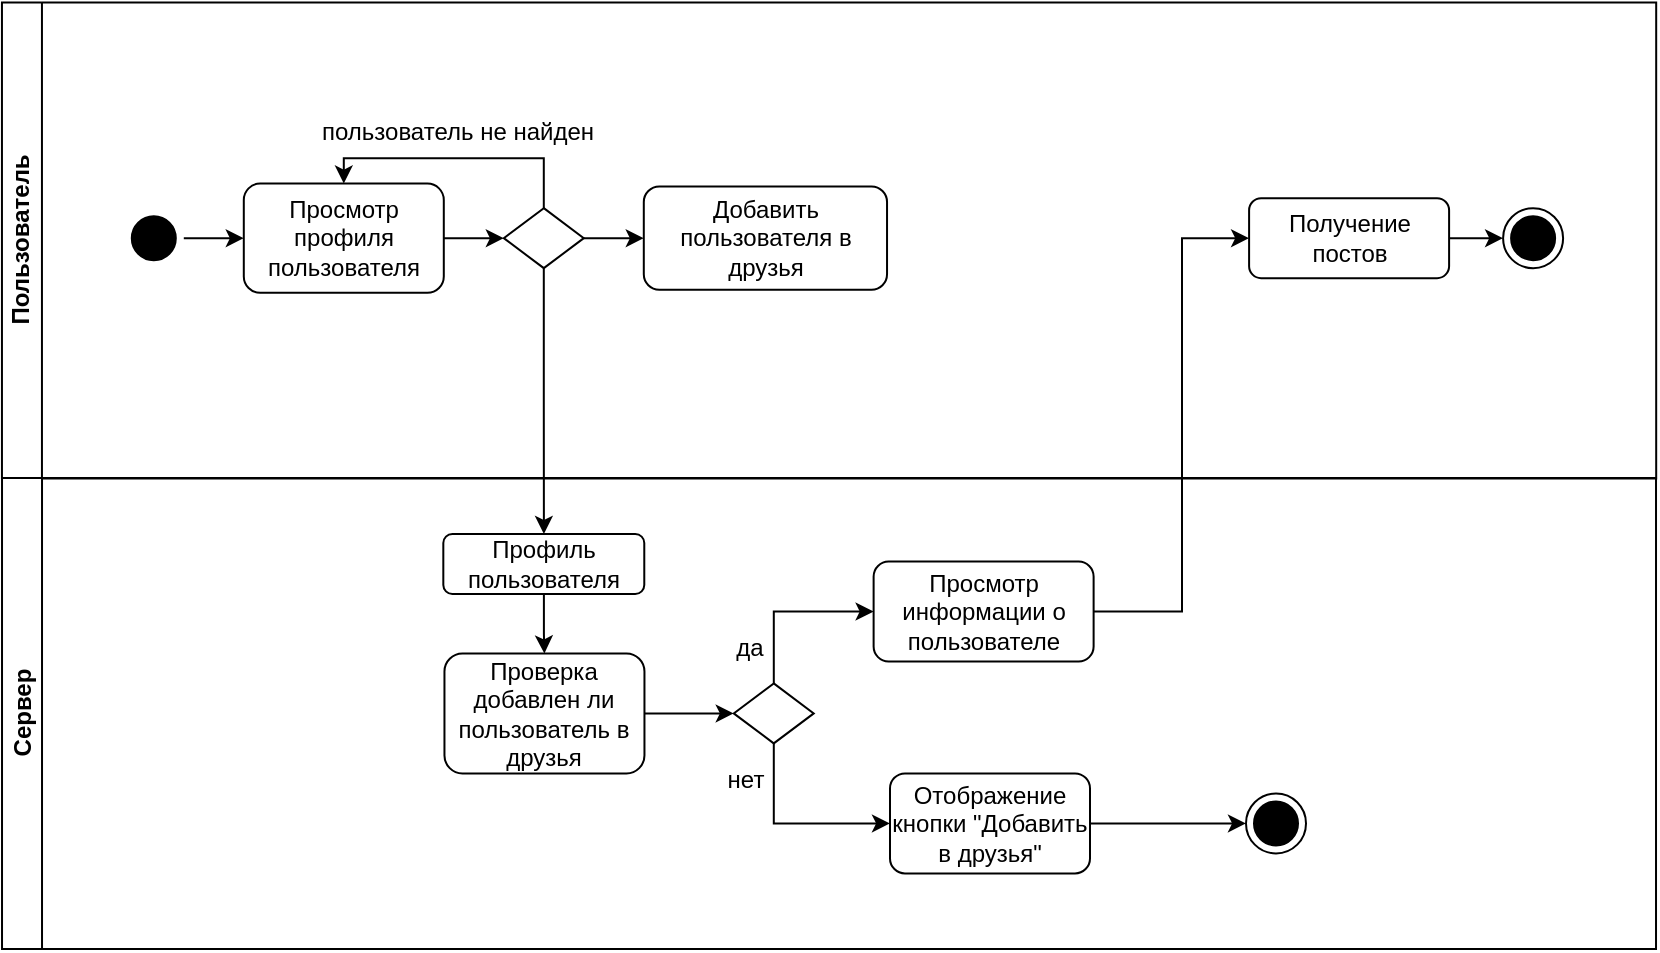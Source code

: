 <mxfile version="22.1.7" type="device" pages="2">
  <diagram name="Диаграмма деятельности" id="0783ab3e-0a74-02c8-0abd-f7b4e66b4bec">
    <mxGraphModel dx="1294" dy="517" grid="0" gridSize="10" guides="1" tooltips="1" connect="1" arrows="1" fold="1" page="0" pageScale="1" pageWidth="850" pageHeight="1100" background="none" math="0" shadow="0">
      <root>
        <mxCell id="0" />
        <mxCell id="1" parent="0" />
        <mxCell id="z9uXh1xA86YdtKLNnE2--1" value="Пользователь" style="swimlane;html=1;startSize=20;rotation=-90;" parent="1" vertex="1">
          <mxGeometry x="474.52" y="-53.3" width="238.03" height="827.12" as="geometry" />
        </mxCell>
        <mxCell id="z9uXh1xA86YdtKLNnE2--36" style="edgeStyle=orthogonalEdgeStyle;rounded=0;orthogonalLoop=1;jettySize=auto;html=1;" parent="z9uXh1xA86YdtKLNnE2--1" source="z9uXh1xA86YdtKLNnE2--32" target="z9uXh1xA86YdtKLNnE2--33" edge="1">
          <mxGeometry relative="1" as="geometry" />
        </mxCell>
        <mxCell id="z9uXh1xA86YdtKLNnE2--32" value="Просмотр профиля пользователя" style="rounded=1;whiteSpace=wrap;html=1;" parent="z9uXh1xA86YdtKLNnE2--1" vertex="1">
          <mxGeometry x="-173.62" y="385.07" width="100" height="54.62" as="geometry" />
        </mxCell>
        <mxCell id="z9uXh1xA86YdtKLNnE2--38" style="edgeStyle=orthogonalEdgeStyle;rounded=0;orthogonalLoop=1;jettySize=auto;html=1;entryX=0.5;entryY=0;entryDx=0;entryDy=0;" parent="z9uXh1xA86YdtKLNnE2--1" source="z9uXh1xA86YdtKLNnE2--33" target="z9uXh1xA86YdtKLNnE2--32" edge="1">
          <mxGeometry relative="1" as="geometry">
            <Array as="points">
              <mxPoint x="-23.62" y="372.38" />
              <mxPoint x="-123.62" y="372.38" />
            </Array>
          </mxGeometry>
        </mxCell>
        <mxCell id="z9uXh1xA86YdtKLNnE2--41" style="edgeStyle=orthogonalEdgeStyle;rounded=0;orthogonalLoop=1;jettySize=auto;html=1;" parent="z9uXh1xA86YdtKLNnE2--1" source="z9uXh1xA86YdtKLNnE2--33" target="z9uXh1xA86YdtKLNnE2--35" edge="1">
          <mxGeometry relative="1" as="geometry" />
        </mxCell>
        <mxCell id="z9uXh1xA86YdtKLNnE2--35" value="Добавить пользователя в друзья" style="rounded=1;whiteSpace=wrap;html=1;" parent="z9uXh1xA86YdtKLNnE2--1" vertex="1">
          <mxGeometry x="26.38" y="386.57" width="121.62" height="51.62" as="geometry" />
        </mxCell>
        <mxCell id="z9uXh1xA86YdtKLNnE2--39" value="пользователь не найден" style="text;html=1;strokeColor=none;fillColor=none;align=center;verticalAlign=middle;whiteSpace=wrap;rounded=0;" parent="z9uXh1xA86YdtKLNnE2--1" vertex="1">
          <mxGeometry x="-136.62" y="339.38" width="140" height="40" as="geometry" />
        </mxCell>
        <mxCell id="z9uXh1xA86YdtKLNnE2--58" style="edgeStyle=orthogonalEdgeStyle;rounded=0;orthogonalLoop=1;jettySize=auto;html=1;entryX=0;entryY=0.5;entryDx=0;entryDy=0;strokeColor=#000000;" parent="z9uXh1xA86YdtKLNnE2--1" source="z9uXh1xA86YdtKLNnE2--50" target="z9uXh1xA86YdtKLNnE2--51" edge="1">
          <mxGeometry relative="1" as="geometry" />
        </mxCell>
        <mxCell id="z9uXh1xA86YdtKLNnE2--50" value="Получение постов" style="rounded=1;whiteSpace=wrap;html=1;" parent="z9uXh1xA86YdtKLNnE2--1" vertex="1">
          <mxGeometry x="329.03" y="392.38" width="100" height="40" as="geometry" />
        </mxCell>
        <mxCell id="z9uXh1xA86YdtKLNnE2--54" style="edgeStyle=orthogonalEdgeStyle;rounded=0;orthogonalLoop=1;jettySize=auto;html=1;strokeColor=#000000;exitX=1;exitY=0.5;exitDx=0;exitDy=0;" parent="z9uXh1xA86YdtKLNnE2--1" source="z9uXh1xA86YdtKLNnE2--52" target="z9uXh1xA86YdtKLNnE2--32" edge="1">
          <mxGeometry relative="1" as="geometry" />
        </mxCell>
        <mxCell id="z9uXh1xA86YdtKLNnE2--52" value="" style="ellipse;html=1;shape=startState;fillColor=#000000;strokeColor=#000000;" parent="z9uXh1xA86YdtKLNnE2--1" vertex="1">
          <mxGeometry x="-233.62" y="397.38" width="30" height="30" as="geometry" />
        </mxCell>
        <mxCell id="z9uXh1xA86YdtKLNnE2--51" value="" style="ellipse;html=1;shape=endState;fillColor=#000000;strokeColor=#000000;" parent="z9uXh1xA86YdtKLNnE2--1" vertex="1">
          <mxGeometry x="456.03" y="397.38" width="30" height="30" as="geometry" />
        </mxCell>
        <mxCell id="z9uXh1xA86YdtKLNnE2--33" value="" style="rhombus;whiteSpace=wrap;html=1;" parent="z9uXh1xA86YdtKLNnE2--1" vertex="1">
          <mxGeometry x="-43.62" y="397.38" width="40" height="30" as="geometry" />
        </mxCell>
        <mxCell id="z9uXh1xA86YdtKLNnE2--29" value="Сервер" style="swimlane;html=1;startSize=20;rotation=-90;" parent="1" vertex="1">
          <mxGeometry x="475.75" y="183.26" width="235.52" height="827" as="geometry" />
        </mxCell>
        <mxCell id="z9uXh1xA86YdtKLNnE2--47" style="edgeStyle=orthogonalEdgeStyle;rounded=0;orthogonalLoop=1;jettySize=auto;html=1;entryX=0;entryY=0.5;entryDx=0;entryDy=0;" parent="z9uXh1xA86YdtKLNnE2--29" source="z9uXh1xA86YdtKLNnE2--42" target="z9uXh1xA86YdtKLNnE2--46" edge="1">
          <mxGeometry relative="1" as="geometry">
            <mxPoint x="90.06" y="387.44" as="targetPoint" />
          </mxGeometry>
        </mxCell>
        <mxCell id="z9uXh1xA86YdtKLNnE2--42" value="Проверка добавлен ли пользователь в друзья" style="rounded=1;whiteSpace=wrap;html=1;" parent="z9uXh1xA86YdtKLNnE2--29" vertex="1">
          <mxGeometry x="-74.52" y="383.44" width="100" height="60" as="geometry" />
        </mxCell>
        <mxCell id="z9uXh1xA86YdtKLNnE2--45" style="edgeStyle=orthogonalEdgeStyle;rounded=0;orthogonalLoop=1;jettySize=auto;html=1;" parent="z9uXh1xA86YdtKLNnE2--29" source="z9uXh1xA86YdtKLNnE2--43" target="z9uXh1xA86YdtKLNnE2--42" edge="1">
          <mxGeometry relative="1" as="geometry" />
        </mxCell>
        <mxCell id="z9uXh1xA86YdtKLNnE2--43" value="Профиль пользователя" style="rounded=1;whiteSpace=wrap;html=1;" parent="z9uXh1xA86YdtKLNnE2--29" vertex="1">
          <mxGeometry x="-75.09" y="323.74" width="100.48" height="30" as="geometry" />
        </mxCell>
        <mxCell id="z9uXh1xA86YdtKLNnE2--55" style="edgeStyle=orthogonalEdgeStyle;rounded=0;orthogonalLoop=1;jettySize=auto;html=1;entryX=0;entryY=0.5;entryDx=0;entryDy=0;strokeColor=#000000;" parent="z9uXh1xA86YdtKLNnE2--29" source="z9uXh1xA86YdtKLNnE2--46" target="z9uXh1xA86YdtKLNnE2--49" edge="1">
          <mxGeometry relative="1" as="geometry">
            <Array as="points">
              <mxPoint x="90.06" y="362.44" />
            </Array>
          </mxGeometry>
        </mxCell>
        <mxCell id="z9uXh1xA86YdtKLNnE2--56" style="edgeStyle=orthogonalEdgeStyle;rounded=0;orthogonalLoop=1;jettySize=auto;html=1;entryX=0;entryY=0.5;entryDx=0;entryDy=0;strokeColor=#000000;" parent="z9uXh1xA86YdtKLNnE2--29" source="z9uXh1xA86YdtKLNnE2--46" target="z9uXh1xA86YdtKLNnE2--48" edge="1">
          <mxGeometry relative="1" as="geometry">
            <Array as="points">
              <mxPoint x="90.06" y="468.44" />
            </Array>
          </mxGeometry>
        </mxCell>
        <mxCell id="z9uXh1xA86YdtKLNnE2--46" value="" style="rhombus;whiteSpace=wrap;html=1;" parent="z9uXh1xA86YdtKLNnE2--29" vertex="1">
          <mxGeometry x="70.12" y="398.44" width="40" height="30" as="geometry" />
        </mxCell>
        <mxCell id="z9uXh1xA86YdtKLNnE2--49" value="Просмотр информации о пользователе" style="rounded=1;whiteSpace=wrap;html=1;" parent="z9uXh1xA86YdtKLNnE2--29" vertex="1">
          <mxGeometry x="140.06" y="337.51" width="110" height="50" as="geometry" />
        </mxCell>
        <mxCell id="0W8tkMs0XRIJhyc4O4X--4" style="edgeStyle=orthogonalEdgeStyle;rounded=0;orthogonalLoop=1;jettySize=auto;html=1;" parent="z9uXh1xA86YdtKLNnE2--29" source="z9uXh1xA86YdtKLNnE2--48" target="0W8tkMs0XRIJhyc4O4X--1" edge="1">
          <mxGeometry relative="1" as="geometry" />
        </mxCell>
        <mxCell id="z9uXh1xA86YdtKLNnE2--48" value="Отображение кнопки &quot;Добавить в друзья&quot;" style="rounded=1;whiteSpace=wrap;html=1;" parent="z9uXh1xA86YdtKLNnE2--29" vertex="1">
          <mxGeometry x="148.25" y="443.44" width="100" height="50" as="geometry" />
        </mxCell>
        <mxCell id="RnYUWjXc_BbfMQrNLgCo-1" value="да" style="text;html=1;strokeColor=none;fillColor=none;align=center;verticalAlign=middle;whiteSpace=wrap;rounded=0;" parent="z9uXh1xA86YdtKLNnE2--29" vertex="1">
          <mxGeometry x="48.06" y="365.55" width="60" height="30" as="geometry" />
        </mxCell>
        <mxCell id="RnYUWjXc_BbfMQrNLgCo-2" value="нет" style="text;html=1;strokeColor=none;fillColor=none;align=center;verticalAlign=middle;whiteSpace=wrap;rounded=0;" parent="z9uXh1xA86YdtKLNnE2--29" vertex="1">
          <mxGeometry x="57.08" y="431.55" width="37.98" height="30" as="geometry" />
        </mxCell>
        <mxCell id="0W8tkMs0XRIJhyc4O4X--1" value="" style="ellipse;html=1;shape=endState;fillColor=#000000;strokeColor=#000000;" parent="z9uXh1xA86YdtKLNnE2--29" vertex="1">
          <mxGeometry x="326.25" y="453.44" width="30" height="30" as="geometry" />
        </mxCell>
        <mxCell id="z9uXh1xA86YdtKLNnE2--57" style="edgeStyle=orthogonalEdgeStyle;rounded=0;orthogonalLoop=1;jettySize=auto;html=1;entryX=0;entryY=0.5;entryDx=0;entryDy=0;strokeColor=#000000;" parent="1" source="z9uXh1xA86YdtKLNnE2--49" target="z9uXh1xA86YdtKLNnE2--50" edge="1">
          <mxGeometry relative="1" as="geometry">
            <Array as="points">
              <mxPoint x="770" y="360" />
            </Array>
          </mxGeometry>
        </mxCell>
        <mxCell id="0W8tkMs0XRIJhyc4O4X--3" style="edgeStyle=orthogonalEdgeStyle;rounded=0;orthogonalLoop=1;jettySize=auto;html=1;" parent="1" source="z9uXh1xA86YdtKLNnE2--33" target="z9uXh1xA86YdtKLNnE2--43" edge="1">
          <mxGeometry relative="1" as="geometry" />
        </mxCell>
      </root>
    </mxGraphModel>
  </diagram>
  <diagram id="aT7dq3TwxHSGFJUNst0q" name="Диаграмма состояний">
    <mxGraphModel dx="1102" dy="441" grid="0" gridSize="10" guides="1" tooltips="1" connect="1" arrows="1" fold="1" page="0" pageScale="1" pageWidth="1169" pageHeight="827" math="0" shadow="0">
      <root>
        <mxCell id="0" />
        <mxCell id="1" parent="0" />
        <mxCell id="n2BCix7oN7lk6Y4YMK8M-26" style="edgeStyle=orthogonalEdgeStyle;rounded=0;orthogonalLoop=1;jettySize=auto;html=1;entryX=0;entryY=0.5;entryDx=0;entryDy=0;" parent="1" source="n2BCix7oN7lk6Y4YMK8M-27" target="n2BCix7oN7lk6Y4YMK8M-31" edge="1">
          <mxGeometry relative="1" as="geometry">
            <mxPoint x="430.927" y="359.1" as="targetPoint" />
          </mxGeometry>
        </mxCell>
        <mxCell id="n2BCix7oN7lk6Y4YMK8M-27" value="Просмотр профиля пользователя" style="rounded=1;whiteSpace=wrap;html=1;" parent="1" vertex="1">
          <mxGeometry x="300" y="329.04" width="100" height="60.08" as="geometry" />
        </mxCell>
        <mxCell id="n2BCix7oN7lk6Y4YMK8M-49" style="edgeStyle=orthogonalEdgeStyle;rounded=0;orthogonalLoop=1;jettySize=auto;html=1;entryX=0;entryY=0.5;entryDx=0;entryDy=0;strokeColor=#000000;" parent="1" source="n2BCix7oN7lk6Y4YMK8M-31" target="n2BCix7oN7lk6Y4YMK8M-34" edge="1">
          <mxGeometry relative="1" as="geometry" />
        </mxCell>
        <mxCell id="n2BCix7oN7lk6Y4YMK8M-50" style="rounded=0;orthogonalLoop=1;jettySize=auto;html=1;entryX=0;entryY=0;entryDx=0;entryDy=0;strokeColor=#000000;exitX=1;exitY=1;exitDx=0;exitDy=0;" parent="1" source="n2BCix7oN7lk6Y4YMK8M-31" target="n2BCix7oN7lk6Y4YMK8M-45" edge="1">
          <mxGeometry relative="1" as="geometry" />
        </mxCell>
        <mxCell id="n2BCix7oN7lk6Y4YMK8M-31" value="Поиск заданного пользователя" style="rounded=1;whiteSpace=wrap;html=1;" parent="1" vertex="1">
          <mxGeometry x="460" y="334.12" width="110.1" height="49.92" as="geometry" />
        </mxCell>
        <mxCell id="n2BCix7oN7lk6Y4YMK8M-33" style="edgeStyle=orthogonalEdgeStyle;rounded=0;orthogonalLoop=1;jettySize=auto;html=1;entryX=0;entryY=0.5;entryDx=0;entryDy=0;strokeColor=#000000;" parent="1" source="n2BCix7oN7lk6Y4YMK8M-34" target="n2BCix7oN7lk6Y4YMK8M-37" edge="1">
          <mxGeometry relative="1" as="geometry" />
        </mxCell>
        <mxCell id="n2BCix7oN7lk6Y4YMK8M-34" value="Просмотр постов пользователя" style="rounded=1;whiteSpace=wrap;html=1;" parent="1" vertex="1">
          <mxGeometry x="690" y="339.08" width="100" height="40" as="geometry" />
        </mxCell>
        <mxCell id="n2BCix7oN7lk6Y4YMK8M-35" style="edgeStyle=orthogonalEdgeStyle;rounded=0;orthogonalLoop=1;jettySize=auto;html=1;strokeColor=#000000;exitX=1;exitY=0.5;exitDx=0;exitDy=0;" parent="1" source="n2BCix7oN7lk6Y4YMK8M-36" target="n2BCix7oN7lk6Y4YMK8M-27" edge="1">
          <mxGeometry relative="1" as="geometry" />
        </mxCell>
        <mxCell id="n2BCix7oN7lk6Y4YMK8M-36" value="" style="ellipse;html=1;shape=startState;fillColor=#000000;strokeColor=#000000;" parent="1" vertex="1">
          <mxGeometry x="240.9" y="344.08" width="30" height="30" as="geometry" />
        </mxCell>
        <mxCell id="n2BCix7oN7lk6Y4YMK8M-37" value="" style="ellipse;html=1;shape=endState;fillColor=#000000;strokeColor=#000000;" parent="1" vertex="1">
          <mxGeometry x="849" y="344.08" width="30" height="30" as="geometry" />
        </mxCell>
        <mxCell id="n2BCix7oN7lk6Y4YMK8M-55" style="edgeStyle=orthogonalEdgeStyle;rounded=0;orthogonalLoop=1;jettySize=auto;html=1;strokeColor=#000000;" parent="1" source="n2BCix7oN7lk6Y4YMK8M-45" target="n2BCix7oN7lk6Y4YMK8M-27" edge="1">
          <mxGeometry relative="1" as="geometry" />
        </mxCell>
        <mxCell id="n2BCix7oN7lk6Y4YMK8M-45" value="Отклонение запроса поиска пользователя" style="rounded=1;whiteSpace=wrap;html=1;" parent="1" vertex="1">
          <mxGeometry x="680" y="440.0" width="110" height="50" as="geometry" />
        </mxCell>
        <mxCell id="n2BCix7oN7lk6Y4YMK8M-51" value="[пользователь найден]" style="text;html=1;strokeColor=none;fillColor=none;align=center;verticalAlign=middle;whiteSpace=wrap;rounded=0;fontSize=10;" parent="1" vertex="1">
          <mxGeometry x="558" y="332.12" width="144" height="30" as="geometry" />
        </mxCell>
        <mxCell id="n2BCix7oN7lk6Y4YMK8M-54" value="[пользователь не найден]" style="text;html=1;strokeColor=none;fillColor=none;align=center;verticalAlign=middle;whiteSpace=wrap;rounded=0;rotation=25;fontSize=10;" parent="1" vertex="1">
          <mxGeometry x="569.96" y="388.67" width="122" height="30" as="geometry" />
        </mxCell>
        <mxCell id="n2BCix7oN7lk6Y4YMK8M-56" value="Передача на повторный запрос для поиска" style="text;html=1;strokeColor=none;fillColor=none;align=center;verticalAlign=middle;whiteSpace=wrap;rounded=0;fontSize=11;" parent="1" vertex="1">
          <mxGeometry x="387" y="442" width="261" height="30" as="geometry" />
        </mxCell>
      </root>
    </mxGraphModel>
  </diagram>
</mxfile>
